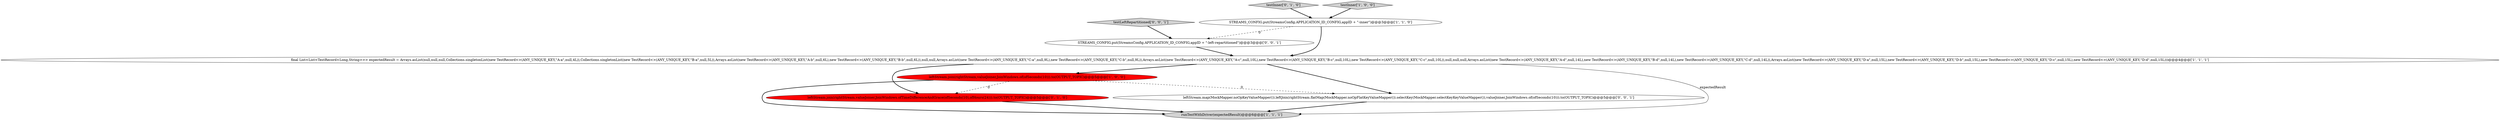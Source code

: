 digraph {
6 [style = filled, label = "testInner['0', '1', '0']", fillcolor = lightgray, shape = diamond image = "AAA0AAABBB2BBB"];
7 [style = filled, label = "STREAMS_CONFIG.put(StreamsConfig.APPLICATION_ID_CONFIG,appID + \"-left-repartitioned\")@@@3@@@['0', '0', '1']", fillcolor = white, shape = ellipse image = "AAA0AAABBB3BBB"];
4 [style = filled, label = "runTestWithDriver(expectedResult)@@@6@@@['1', '1', '1']", fillcolor = lightgray, shape = ellipse image = "AAA0AAABBB1BBB"];
3 [style = filled, label = "testInner['1', '0', '0']", fillcolor = lightgray, shape = diamond image = "AAA0AAABBB1BBB"];
5 [style = filled, label = "leftStream.join(rightStream,valueJoiner,JoinWindows.ofTimeDifferenceAndGrace(ofSeconds(10),ofHours(24))).to(OUTPUT_TOPIC)@@@5@@@['0', '1', '0']", fillcolor = red, shape = ellipse image = "AAA1AAABBB2BBB"];
9 [style = filled, label = "leftStream.map(MockMapper.noOpKeyValueMapper()).leftJoin(rightStream.flatMap(MockMapper.noOpFlatKeyValueMapper()).selectKey(MockMapper.selectKeyKeyValueMapper()),valueJoiner,JoinWindows.of(ofSeconds(10))).to(OUTPUT_TOPIC)@@@5@@@['0', '0', '1']", fillcolor = white, shape = ellipse image = "AAA0AAABBB3BBB"];
1 [style = filled, label = "leftStream.join(rightStream,valueJoiner,JoinWindows.of(ofSeconds(10))).to(OUTPUT_TOPIC)@@@5@@@['1', '0', '0']", fillcolor = red, shape = ellipse image = "AAA1AAABBB1BBB"];
2 [style = filled, label = "final List<List<TestRecord<Long,String>>> expectedResult = Arrays.asList(null,null,null,Collections.singletonList(new TestRecord<>(ANY_UNIQUE_KEY,\"A-a\",null,4L)),Collections.singletonList(new TestRecord<>(ANY_UNIQUE_KEY,\"B-a\",null,5L)),Arrays.asList(new TestRecord<>(ANY_UNIQUE_KEY,\"A-b\",null,6L),new TestRecord<>(ANY_UNIQUE_KEY,\"B-b\",null,6L)),null,null,Arrays.asList(new TestRecord<>(ANY_UNIQUE_KEY,\"C-a\",null,9L),new TestRecord<>(ANY_UNIQUE_KEY,\"C-b\",null,9L)),Arrays.asList(new TestRecord<>(ANY_UNIQUE_KEY,\"A-c\",null,10L),new TestRecord<>(ANY_UNIQUE_KEY,\"B-c\",null,10L),new TestRecord<>(ANY_UNIQUE_KEY,\"C-c\",null,10L)),null,null,null,Arrays.asList(new TestRecord<>(ANY_UNIQUE_KEY,\"A-d\",null,14L),new TestRecord<>(ANY_UNIQUE_KEY,\"B-d\",null,14L),new TestRecord<>(ANY_UNIQUE_KEY,\"C-d\",null,14L)),Arrays.asList(new TestRecord<>(ANY_UNIQUE_KEY,\"D-a\",null,15L),new TestRecord<>(ANY_UNIQUE_KEY,\"D-b\",null,15L),new TestRecord<>(ANY_UNIQUE_KEY,\"D-c\",null,15L),new TestRecord<>(ANY_UNIQUE_KEY,\"D-d\",null,15L)))@@@4@@@['1', '1', '1']", fillcolor = white, shape = ellipse image = "AAA0AAABBB1BBB"];
0 [style = filled, label = "STREAMS_CONFIG.put(StreamsConfig.APPLICATION_ID_CONFIG,appID + \"-inner\")@@@3@@@['1', '1', '0']", fillcolor = white, shape = ellipse image = "AAA0AAABBB1BBB"];
8 [style = filled, label = "testLeftRepartitioned['0', '0', '1']", fillcolor = lightgray, shape = diamond image = "AAA0AAABBB3BBB"];
8->7 [style = bold, label=""];
1->9 [style = dashed, label="0"];
1->4 [style = bold, label=""];
5->4 [style = bold, label=""];
0->2 [style = bold, label=""];
6->0 [style = bold, label=""];
1->5 [style = dashed, label="0"];
2->9 [style = bold, label=""];
0->7 [style = dashed, label="0"];
7->2 [style = bold, label=""];
2->4 [style = solid, label="expectedResult"];
2->1 [style = bold, label=""];
3->0 [style = bold, label=""];
9->4 [style = bold, label=""];
2->5 [style = bold, label=""];
}
